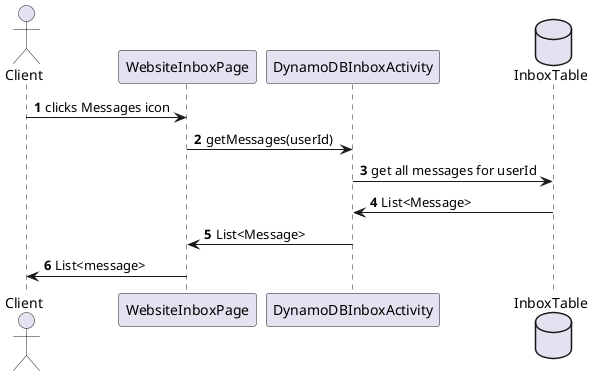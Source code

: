 @startuml
'https://plantuml.com/sequence-diagram
actor Client
participant WebsiteInboxPage
participant DynamoDBInboxActivity
database InboxTable
autonumber

Client -> WebsiteInboxPage: clicks Messages icon
WebsiteInboxPage -> DynamoDBInboxActivity: getMessages(userId)
DynamoDBInboxActivity -> InboxTable: get all messages for userId
InboxTable -> DynamoDBInboxActivity: List<Message>
DynamoDBInboxActivity -> WebsiteInboxPage: List<Message>
WebsiteInboxPage -> Client: List<message>
@enduml